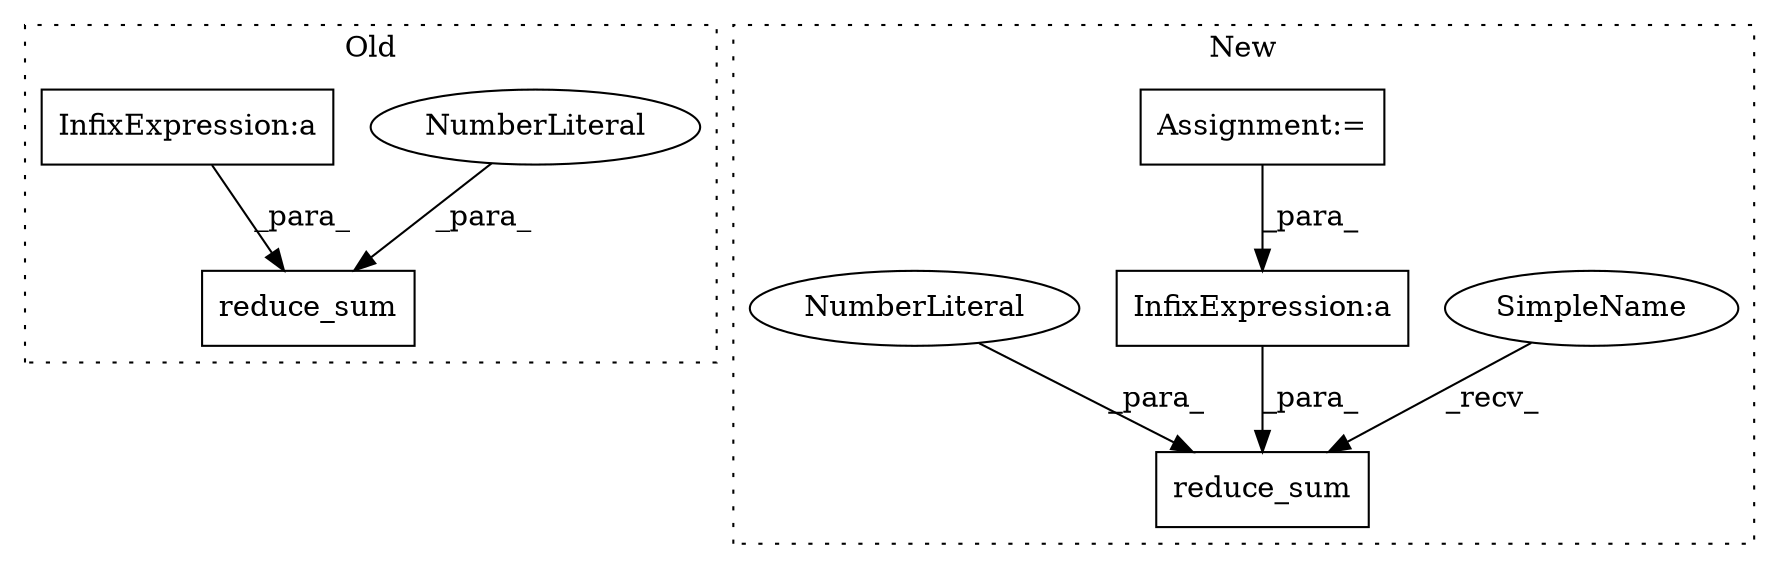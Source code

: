 digraph G {
subgraph cluster0 {
1 [label="reduce_sum" a="32" s="4444,4551" l="11,1" shape="box"];
5 [label="NumberLiteral" a="34" s="4550" l="1" shape="ellipse"];
7 [label="InfixExpression:a" a="27" s="4522" l="3" shape="box"];
label = "Old";
style="dotted";
}
subgraph cluster1 {
2 [label="SimpleName" a="42" s="4554" l="10" shape="ellipse"];
3 [label="reduce_sum" a="32" s="4565,4601" l="11,1" shape="box"];
4 [label="InfixExpression:a" a="27" s="4589" l="3" shape="box"];
6 [label="Assignment:=" a="7" s="4496" l="1" shape="box"];
8 [label="NumberLiteral" a="34" s="4600" l="1" shape="ellipse"];
label = "New";
style="dotted";
}
2 -> 3 [label="_recv_"];
4 -> 3 [label="_para_"];
5 -> 1 [label="_para_"];
6 -> 4 [label="_para_"];
7 -> 1 [label="_para_"];
8 -> 3 [label="_para_"];
}